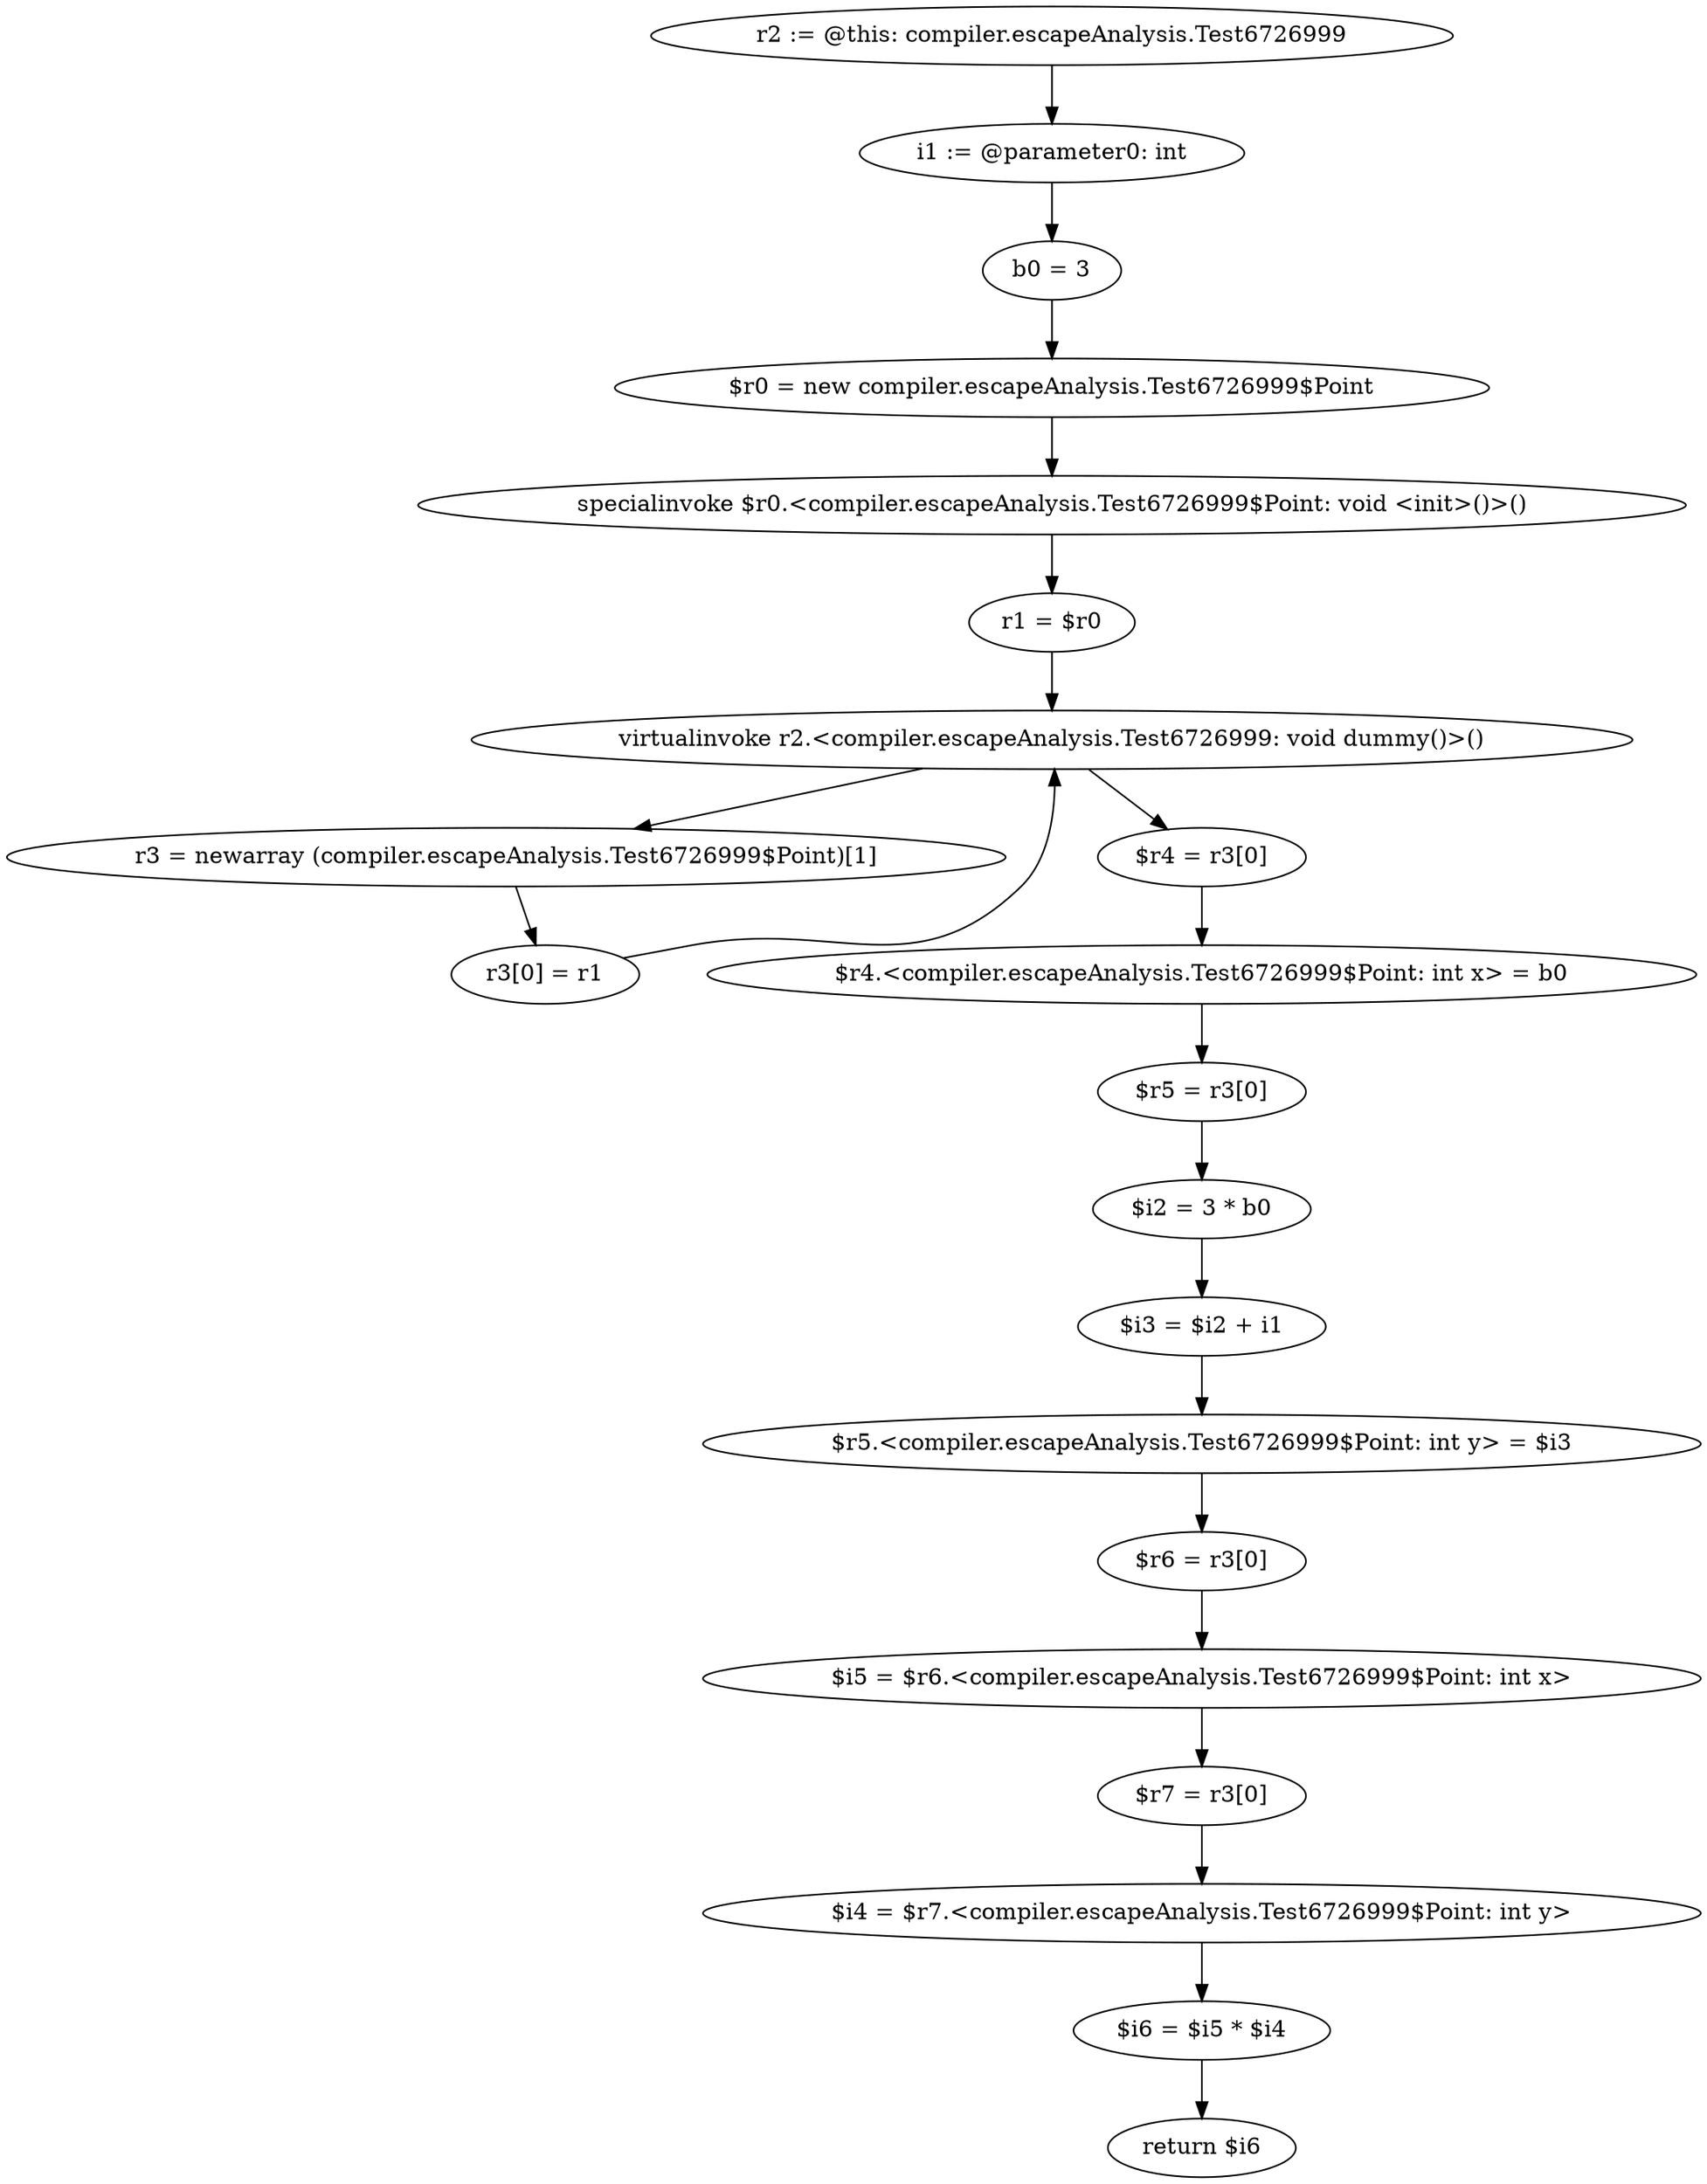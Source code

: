 digraph "unitGraph" {
    "r2 := @this: compiler.escapeAnalysis.Test6726999"
    "i1 := @parameter0: int"
    "b0 = 3"
    "$r0 = new compiler.escapeAnalysis.Test6726999$Point"
    "specialinvoke $r0.<compiler.escapeAnalysis.Test6726999$Point: void <init>()>()"
    "r1 = $r0"
    "virtualinvoke r2.<compiler.escapeAnalysis.Test6726999: void dummy()>()"
    "r3 = newarray (compiler.escapeAnalysis.Test6726999$Point)[1]"
    "r3[0] = r1"
    "$r4 = r3[0]"
    "$r4.<compiler.escapeAnalysis.Test6726999$Point: int x> = b0"
    "$r5 = r3[0]"
    "$i2 = 3 * b0"
    "$i3 = $i2 + i1"
    "$r5.<compiler.escapeAnalysis.Test6726999$Point: int y> = $i3"
    "$r6 = r3[0]"
    "$i5 = $r6.<compiler.escapeAnalysis.Test6726999$Point: int x>"
    "$r7 = r3[0]"
    "$i4 = $r7.<compiler.escapeAnalysis.Test6726999$Point: int y>"
    "$i6 = $i5 * $i4"
    "return $i6"
    "r2 := @this: compiler.escapeAnalysis.Test6726999"->"i1 := @parameter0: int";
    "i1 := @parameter0: int"->"b0 = 3";
    "b0 = 3"->"$r0 = new compiler.escapeAnalysis.Test6726999$Point";
    "$r0 = new compiler.escapeAnalysis.Test6726999$Point"->"specialinvoke $r0.<compiler.escapeAnalysis.Test6726999$Point: void <init>()>()";
    "specialinvoke $r0.<compiler.escapeAnalysis.Test6726999$Point: void <init>()>()"->"r1 = $r0";
    "r1 = $r0"->"virtualinvoke r2.<compiler.escapeAnalysis.Test6726999: void dummy()>()";
    "virtualinvoke r2.<compiler.escapeAnalysis.Test6726999: void dummy()>()"->"r3 = newarray (compiler.escapeAnalysis.Test6726999$Point)[1]";
    "r3 = newarray (compiler.escapeAnalysis.Test6726999$Point)[1]"->"r3[0] = r1";
    "r3[0] = r1"->"virtualinvoke r2.<compiler.escapeAnalysis.Test6726999: void dummy()>()";
    "virtualinvoke r2.<compiler.escapeAnalysis.Test6726999: void dummy()>()"->"$r4 = r3[0]";
    "$r4 = r3[0]"->"$r4.<compiler.escapeAnalysis.Test6726999$Point: int x> = b0";
    "$r4.<compiler.escapeAnalysis.Test6726999$Point: int x> = b0"->"$r5 = r3[0]";
    "$r5 = r3[0]"->"$i2 = 3 * b0";
    "$i2 = 3 * b0"->"$i3 = $i2 + i1";
    "$i3 = $i2 + i1"->"$r5.<compiler.escapeAnalysis.Test6726999$Point: int y> = $i3";
    "$r5.<compiler.escapeAnalysis.Test6726999$Point: int y> = $i3"->"$r6 = r3[0]";
    "$r6 = r3[0]"->"$i5 = $r6.<compiler.escapeAnalysis.Test6726999$Point: int x>";
    "$i5 = $r6.<compiler.escapeAnalysis.Test6726999$Point: int x>"->"$r7 = r3[0]";
    "$r7 = r3[0]"->"$i4 = $r7.<compiler.escapeAnalysis.Test6726999$Point: int y>";
    "$i4 = $r7.<compiler.escapeAnalysis.Test6726999$Point: int y>"->"$i6 = $i5 * $i4";
    "$i6 = $i5 * $i4"->"return $i6";
}
